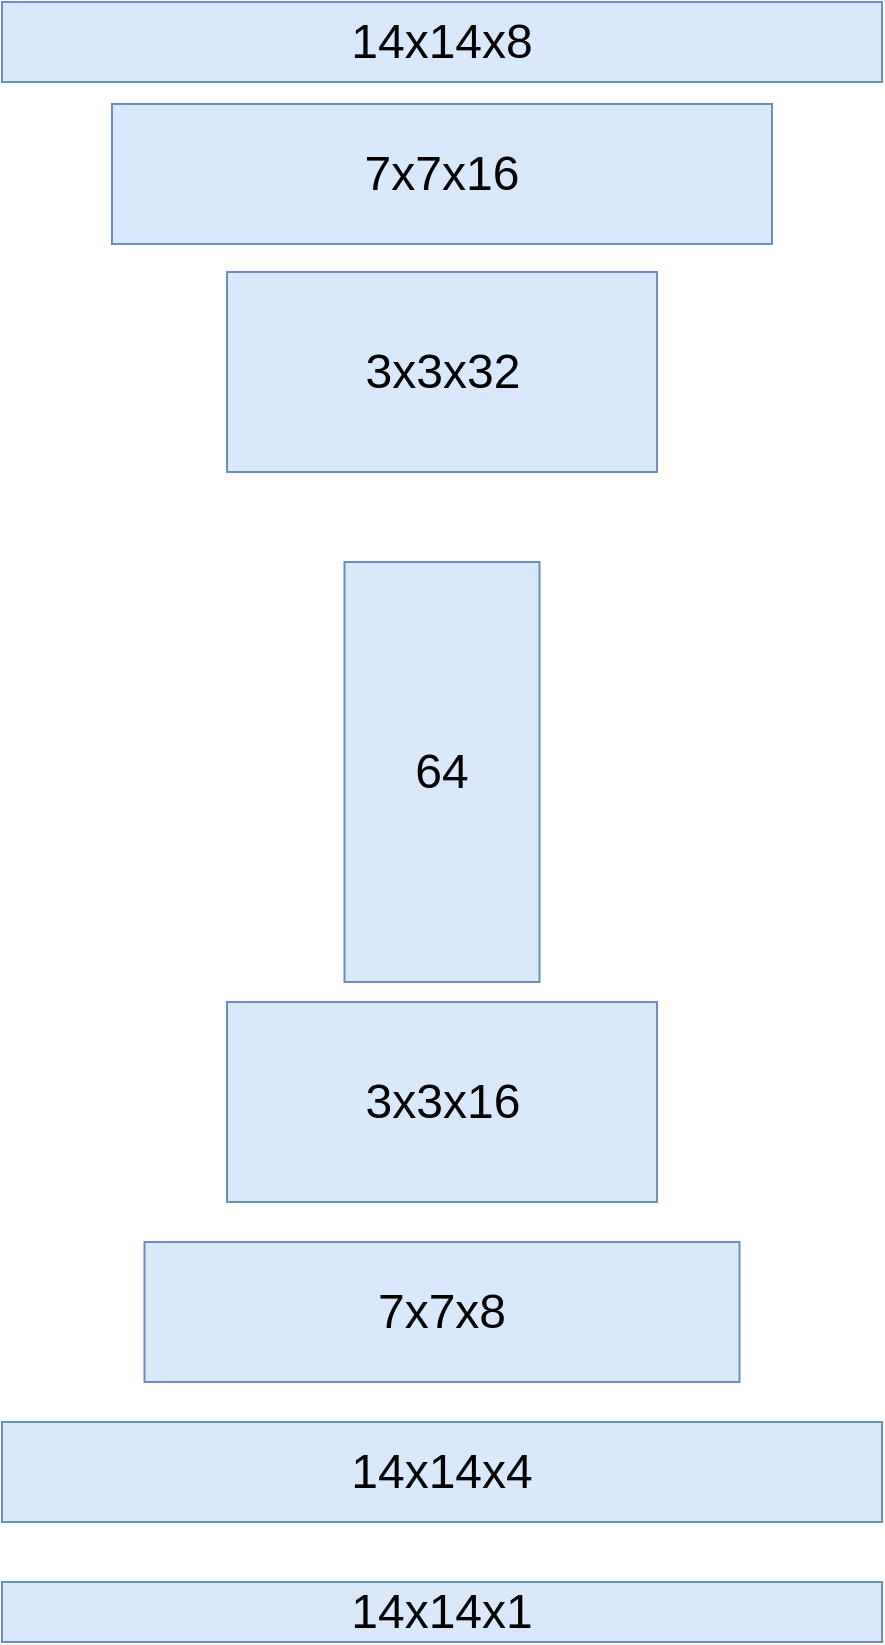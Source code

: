 <mxfile version="20.3.0" type="github">
  <diagram id="R72xpftQf27Ip1RvpkjA" name="第 1 页">
    <mxGraphModel dx="1761" dy="1029" grid="1" gridSize="10" guides="1" tooltips="1" connect="1" arrows="1" fold="1" page="1" pageScale="1" pageWidth="1600" pageHeight="900" math="0" shadow="0">
      <root>
        <mxCell id="0" />
        <mxCell id="1" parent="0" />
        <mxCell id="5EwydSjhKdnhN7gfjWJQ-1" value="&lt;font style=&quot;font-size: 24px;&quot;&gt;14x14x8&lt;/font&gt;" style="rounded=0;whiteSpace=wrap;html=1;fillColor=#dae8fc;strokeColor=#6c8ebf;" vertex="1" parent="1">
          <mxGeometry x="80" y="50" width="440" height="40" as="geometry" />
        </mxCell>
        <mxCell id="5EwydSjhKdnhN7gfjWJQ-2" value="&lt;font style=&quot;font-size: 24px;&quot;&gt;7x7x16&lt;/font&gt;" style="rounded=0;whiteSpace=wrap;html=1;fillColor=#dae8fc;strokeColor=#6c8ebf;" vertex="1" parent="1">
          <mxGeometry x="135" y="101" width="330" height="70" as="geometry" />
        </mxCell>
        <mxCell id="5EwydSjhKdnhN7gfjWJQ-3" value="&lt;font style=&quot;font-size: 24px;&quot;&gt;3x3x32&lt;/font&gt;" style="rounded=0;whiteSpace=wrap;html=1;fillColor=#dae8fc;strokeColor=#6c8ebf;" vertex="1" parent="1">
          <mxGeometry x="192.5" y="185" width="215" height="100" as="geometry" />
        </mxCell>
        <mxCell id="5EwydSjhKdnhN7gfjWJQ-5" value="&lt;font style=&quot;font-size: 24px;&quot;&gt;64&lt;/font&gt;" style="rounded=0;whiteSpace=wrap;html=1;fillColor=#dae8fc;strokeColor=#6c8ebf;" vertex="1" parent="1">
          <mxGeometry x="251.25" y="330" width="97.5" height="210" as="geometry" />
        </mxCell>
        <mxCell id="5EwydSjhKdnhN7gfjWJQ-6" value="&lt;font style=&quot;font-size: 24px;&quot;&gt;3x3x16&lt;/font&gt;" style="rounded=0;whiteSpace=wrap;html=1;fillColor=#dae8fc;strokeColor=#6c8ebf;" vertex="1" parent="1">
          <mxGeometry x="192.5" y="550" width="215" height="100" as="geometry" />
        </mxCell>
        <mxCell id="5EwydSjhKdnhN7gfjWJQ-7" value="&lt;font style=&quot;font-size: 24px;&quot;&gt;7x7x8&lt;/font&gt;" style="rounded=0;whiteSpace=wrap;html=1;fillColor=#dae8fc;strokeColor=#6c8ebf;" vertex="1" parent="1">
          <mxGeometry x="151.25" y="670" width="297.5" height="70" as="geometry" />
        </mxCell>
        <mxCell id="5EwydSjhKdnhN7gfjWJQ-8" value="&lt;font style=&quot;font-size: 24px;&quot;&gt;14x14x4&lt;/font&gt;" style="rounded=0;whiteSpace=wrap;html=1;fillColor=#dae8fc;strokeColor=#6c8ebf;" vertex="1" parent="1">
          <mxGeometry x="80" y="760" width="440" height="50" as="geometry" />
        </mxCell>
        <mxCell id="5EwydSjhKdnhN7gfjWJQ-9" value="&lt;font style=&quot;font-size: 24px;&quot;&gt;14x14x1&lt;/font&gt;" style="rounded=0;whiteSpace=wrap;html=1;fillColor=#dae8fc;strokeColor=#6c8ebf;" vertex="1" parent="1">
          <mxGeometry x="80" y="840" width="440" height="30" as="geometry" />
        </mxCell>
      </root>
    </mxGraphModel>
  </diagram>
</mxfile>
